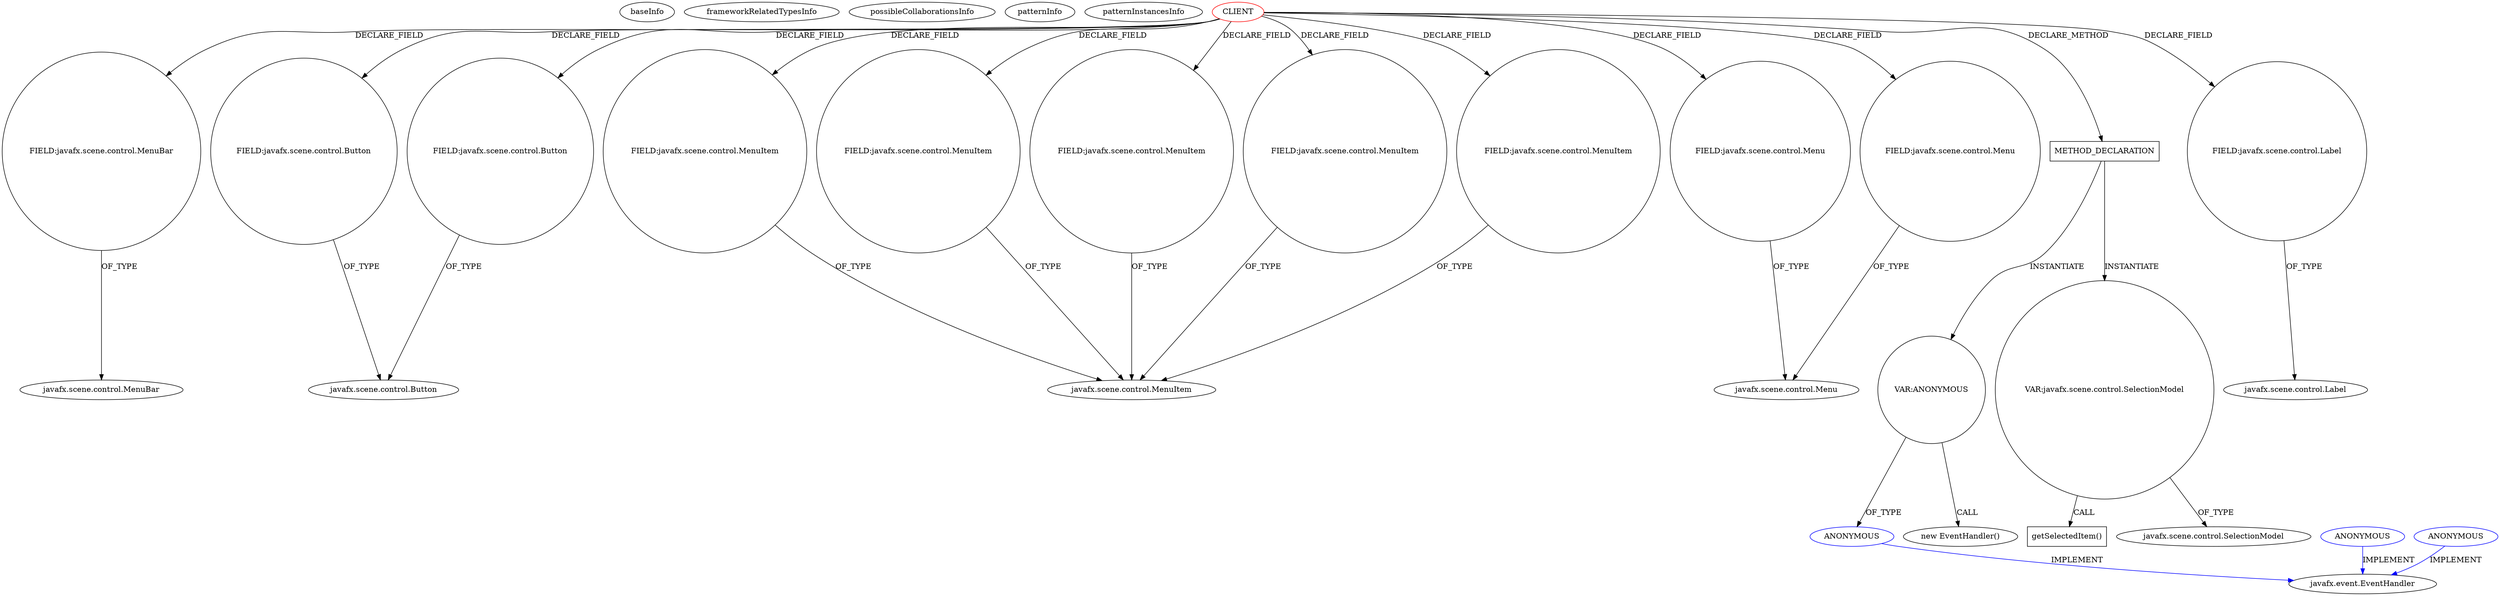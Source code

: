 digraph {
baseInfo[graphId=2465,category="pattern",isAnonymous=false,possibleRelation=false]
frameworkRelatedTypesInfo[]
possibleCollaborationsInfo[]
patternInfo[frequency=2.0,patternRootClient=0]
patternInstancesInfo[0="zvakanaka-bitbit~/zvakanaka-bitbit/bitbit-master/src/bitbit/BitBit.java~BitBit~4923",1="bjornbil-reservatie~/bjornbil-reservatie/reservatie-master/ReservatieKommaFinal/src/be/khleuven/bjornbillen/controller/MainController.java~MainController~2178"]
12[label="FIELD:javafx.scene.control.MenuBar",vertexType="FIELD_DECLARATION",isFrameworkType=false,shape=circle]
0[label="CLIENT",vertexType="ROOT_CLIENT_CLASS_DECLARATION",isFrameworkType=false,color=red]
4[label="FIELD:javafx.scene.control.MenuItem",vertexType="FIELD_DECLARATION",isFrameworkType=false,shape=circle]
40[label="FIELD:javafx.scene.control.Button",vertexType="FIELD_DECLARATION",isFrameworkType=false,shape=circle]
26[label="FIELD:javafx.scene.control.MenuItem",vertexType="FIELD_DECLARATION",isFrameworkType=false,shape=circle]
28[label="FIELD:javafx.scene.control.MenuItem",vertexType="FIELD_DECLARATION",isFrameworkType=false,shape=circle]
18[label="FIELD:javafx.scene.control.MenuItem",vertexType="FIELD_DECLARATION",isFrameworkType=false,shape=circle]
8[label="FIELD:javafx.scene.control.Button",vertexType="FIELD_DECLARATION",isFrameworkType=false,shape=circle]
24[label="FIELD:javafx.scene.control.MenuItem",vertexType="FIELD_DECLARATION",isFrameworkType=false,shape=circle]
46[label="FIELD:javafx.scene.control.Menu",vertexType="FIELD_DECLARATION",isFrameworkType=false,shape=circle]
10[label="FIELD:javafx.scene.control.Menu",vertexType="FIELD_DECLARATION",isFrameworkType=false,shape=circle]
13[label="javafx.scene.control.MenuBar",vertexType="FRAMEWORK_CLASS_TYPE",isFrameworkType=false]
5[label="javafx.scene.control.MenuItem",vertexType="FRAMEWORK_CLASS_TYPE",isFrameworkType=false]
11[label="javafx.scene.control.Menu",vertexType="FRAMEWORK_CLASS_TYPE",isFrameworkType=false]
231[label="METHOD_DECLARATION",vertexType="CLIENT_METHOD_DECLARATION",isFrameworkType=false,shape=box]
283[label="VAR:javafx.scene.control.SelectionModel",vertexType="VARIABLE_EXPRESION",isFrameworkType=false,shape=circle]
284[label="getSelectedItem()",vertexType="INSIDE_CALL",isFrameworkType=false,shape=box]
285[label="javafx.scene.control.SelectionModel",vertexType="FRAMEWORK_CLASS_TYPE",isFrameworkType=false]
2[label="FIELD:javafx.scene.control.Label",vertexType="FIELD_DECLARATION",isFrameworkType=false,shape=circle]
3[label="javafx.scene.control.Label",vertexType="FRAMEWORK_CLASS_TYPE",isFrameworkType=false]
9[label="javafx.scene.control.Button",vertexType="FRAMEWORK_CLASS_TYPE",isFrameworkType=false]
280[label="VAR:ANONYMOUS",vertexType="VARIABLE_EXPRESION",isFrameworkType=false,shape=circle]
281[label="ANONYMOUS",vertexType="REFERENCE_ANONYMOUS_DECLARATION",isFrameworkType=false,color=blue]
279[label="new EventHandler()",vertexType="CONSTRUCTOR_CALL",isFrameworkType=false]
63[label="javafx.event.EventHandler",vertexType="FRAMEWORK_INTERFACE_TYPE",isFrameworkType=false]
62[label="ANONYMOUS",vertexType="REFERENCE_ANONYMOUS_DECLARATION",isFrameworkType=false,color=blue]
297[label="ANONYMOUS",vertexType="REFERENCE_ANONYMOUS_DECLARATION",isFrameworkType=false,color=blue]
12->13[label="OF_TYPE"]
0->2[label="DECLARE_FIELD"]
280->279[label="CALL"]
40->9[label="OF_TYPE"]
297->63[label="IMPLEMENT",color=blue]
0->4[label="DECLARE_FIELD"]
28->5[label="OF_TYPE"]
24->5[label="OF_TYPE"]
0->46[label="DECLARE_FIELD"]
26->5[label="OF_TYPE"]
281->63[label="IMPLEMENT",color=blue]
0->12[label="DECLARE_FIELD"]
0->28[label="DECLARE_FIELD"]
10->11[label="OF_TYPE"]
4->5[label="OF_TYPE"]
280->281[label="OF_TYPE"]
0->8[label="DECLARE_FIELD"]
8->9[label="OF_TYPE"]
231->283[label="INSTANTIATE"]
231->280[label="INSTANTIATE"]
2->3[label="OF_TYPE"]
0->40[label="DECLARE_FIELD"]
283->285[label="OF_TYPE"]
46->11[label="OF_TYPE"]
18->5[label="OF_TYPE"]
0->18[label="DECLARE_FIELD"]
283->284[label="CALL"]
0->26[label="DECLARE_FIELD"]
0->24[label="DECLARE_FIELD"]
0->10[label="DECLARE_FIELD"]
62->63[label="IMPLEMENT",color=blue]
0->231[label="DECLARE_METHOD"]
}
